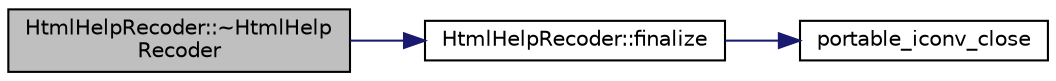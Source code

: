 digraph "HtmlHelpRecoder::~HtmlHelpRecoder"
{
 // LATEX_PDF_SIZE
  edge [fontname="Helvetica",fontsize="10",labelfontname="Helvetica",labelfontsize="10"];
  node [fontname="Helvetica",fontsize="10",shape=record];
  rankdir="LR";
  Node1 [label="HtmlHelpRecoder::~HtmlHelp\lRecoder",height=0.2,width=0.4,color="black", fillcolor="grey75", style="filled", fontcolor="black",tooltip=" "];
  Node1 -> Node2 [color="midnightblue",fontsize="10",style="solid",fontname="Helvetica"];
  Node2 [label="HtmlHelpRecoder::finalize",height=0.2,width=0.4,color="black", fillcolor="white", style="filled",URL="$classHtmlHelpRecoder.html#a1a26634d3db023f8cdbe4f19db32ceee",tooltip=" "];
  Node2 -> Node3 [color="midnightblue",fontsize="10",style="solid",fontname="Helvetica"];
  Node3 [label="portable_iconv_close",height=0.2,width=0.4,color="black", fillcolor="white", style="filled",URL="$portable__c_8c.html#a3f98144680118aada1a93d2d4ba6173b",tooltip=" "];
}
